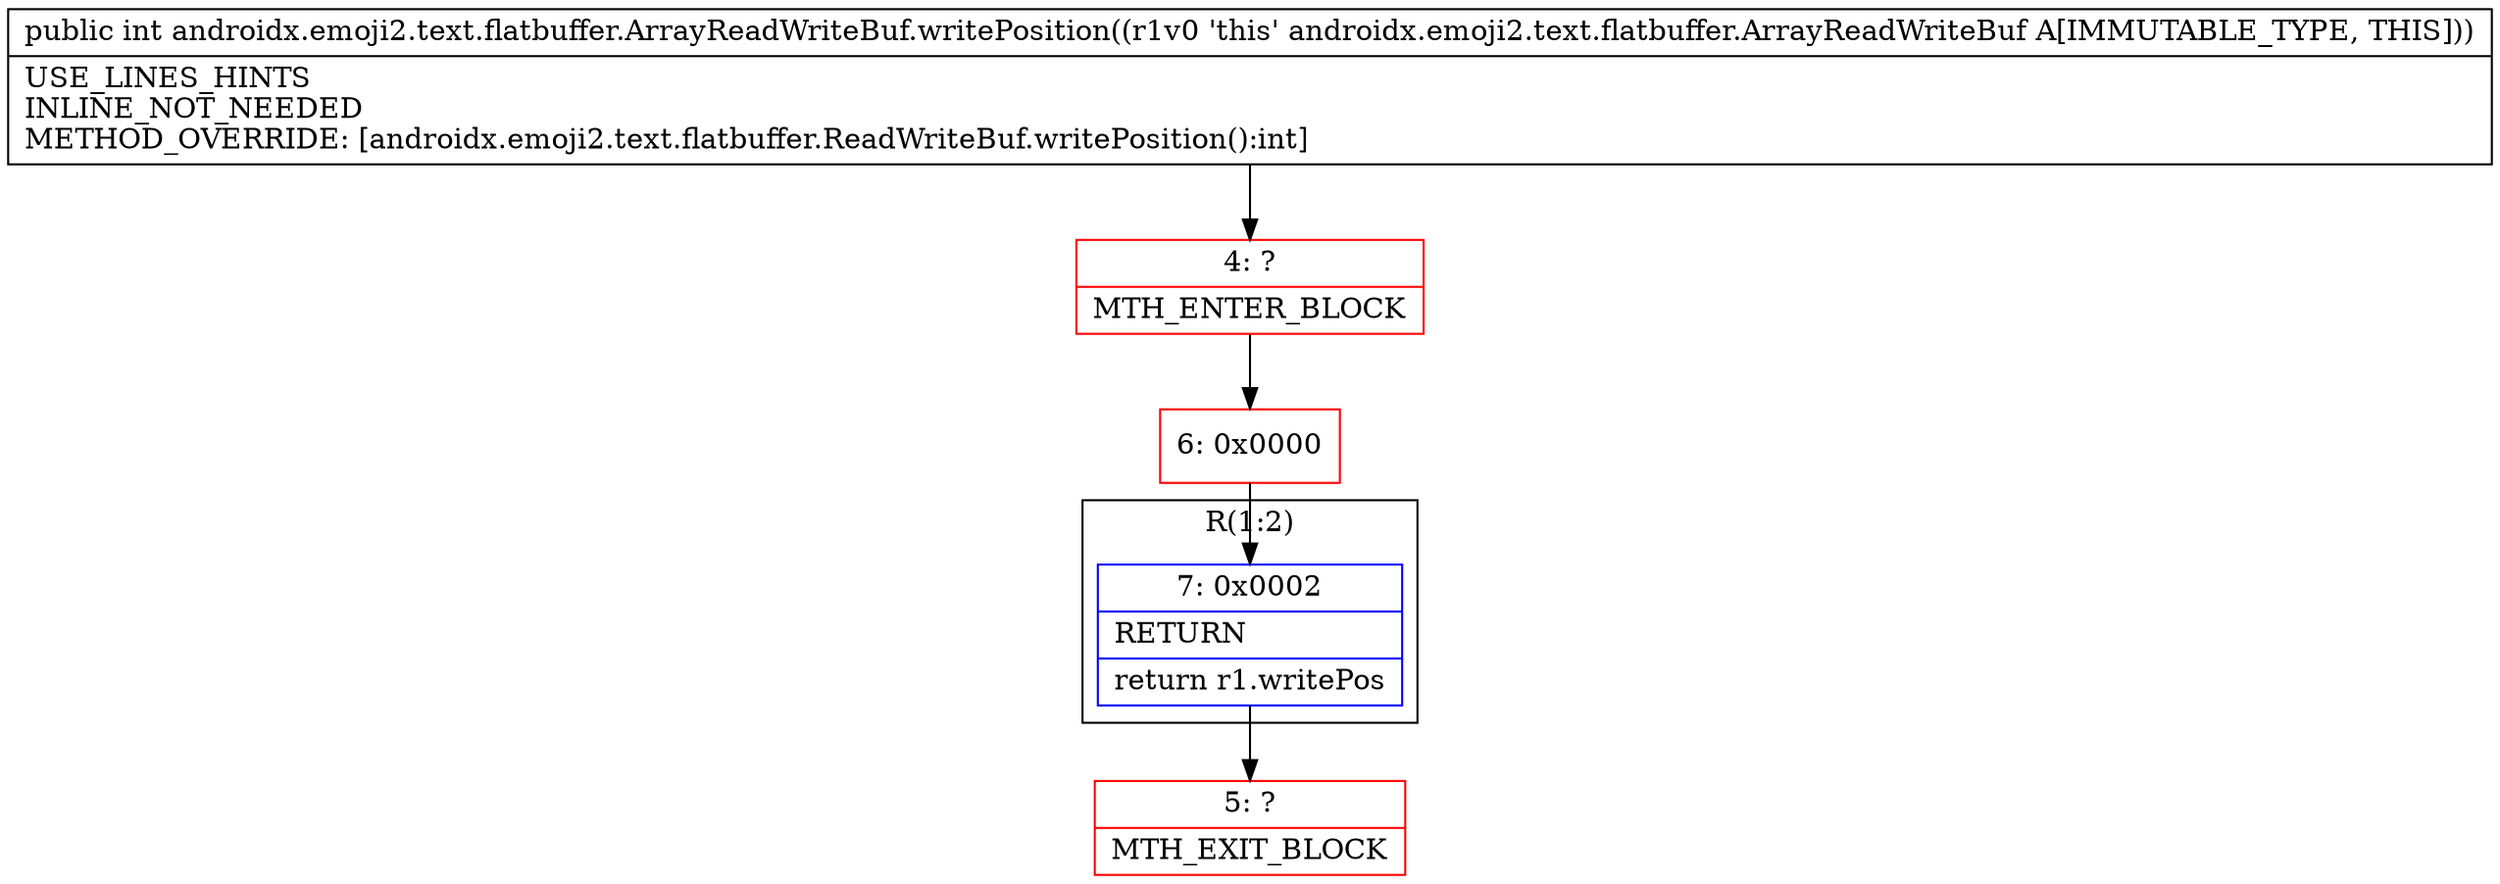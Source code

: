 digraph "CFG forandroidx.emoji2.text.flatbuffer.ArrayReadWriteBuf.writePosition()I" {
subgraph cluster_Region_1014809046 {
label = "R(1:2)";
node [shape=record,color=blue];
Node_7 [shape=record,label="{7\:\ 0x0002|RETURN\l|return r1.writePos\l}"];
}
Node_4 [shape=record,color=red,label="{4\:\ ?|MTH_ENTER_BLOCK\l}"];
Node_6 [shape=record,color=red,label="{6\:\ 0x0000}"];
Node_5 [shape=record,color=red,label="{5\:\ ?|MTH_EXIT_BLOCK\l}"];
MethodNode[shape=record,label="{public int androidx.emoji2.text.flatbuffer.ArrayReadWriteBuf.writePosition((r1v0 'this' androidx.emoji2.text.flatbuffer.ArrayReadWriteBuf A[IMMUTABLE_TYPE, THIS]))  | USE_LINES_HINTS\lINLINE_NOT_NEEDED\lMETHOD_OVERRIDE: [androidx.emoji2.text.flatbuffer.ReadWriteBuf.writePosition():int]\l}"];
MethodNode -> Node_4;Node_7 -> Node_5;
Node_4 -> Node_6;
Node_6 -> Node_7;
}


